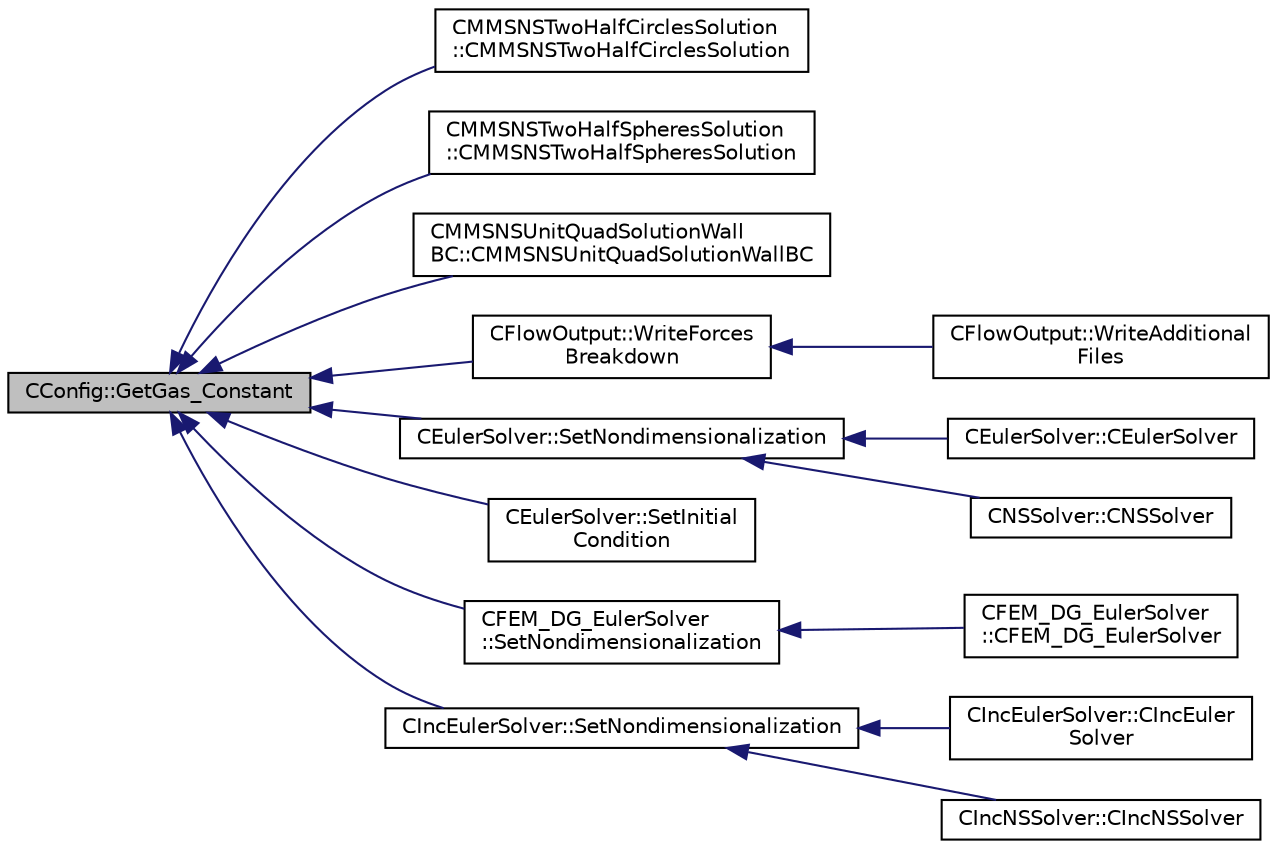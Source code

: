digraph "CConfig::GetGas_Constant"
{
  edge [fontname="Helvetica",fontsize="10",labelfontname="Helvetica",labelfontsize="10"];
  node [fontname="Helvetica",fontsize="10",shape=record];
  rankdir="LR";
  Node3511 [label="CConfig::GetGas_Constant",height=0.2,width=0.4,color="black", fillcolor="grey75", style="filled", fontcolor="black"];
  Node3511 -> Node3512 [dir="back",color="midnightblue",fontsize="10",style="solid",fontname="Helvetica"];
  Node3512 [label="CMMSNSTwoHalfCirclesSolution\l::CMMSNSTwoHalfCirclesSolution",height=0.2,width=0.4,color="black", fillcolor="white", style="filled",URL="$class_c_m_m_s_n_s_two_half_circles_solution.html#afb31f8a5302b2a376a1781805fefb3f1"];
  Node3511 -> Node3513 [dir="back",color="midnightblue",fontsize="10",style="solid",fontname="Helvetica"];
  Node3513 [label="CMMSNSTwoHalfSpheresSolution\l::CMMSNSTwoHalfSpheresSolution",height=0.2,width=0.4,color="black", fillcolor="white", style="filled",URL="$class_c_m_m_s_n_s_two_half_spheres_solution.html#a8a5a9229428c02216ec39243e5738c2c"];
  Node3511 -> Node3514 [dir="back",color="midnightblue",fontsize="10",style="solid",fontname="Helvetica"];
  Node3514 [label="CMMSNSUnitQuadSolutionWall\lBC::CMMSNSUnitQuadSolutionWallBC",height=0.2,width=0.4,color="black", fillcolor="white", style="filled",URL="$class_c_m_m_s_n_s_unit_quad_solution_wall_b_c.html#a8a073b252ded24ccdb874d41b6e1660a"];
  Node3511 -> Node3515 [dir="back",color="midnightblue",fontsize="10",style="solid",fontname="Helvetica"];
  Node3515 [label="CFlowOutput::WriteForces\lBreakdown",height=0.2,width=0.4,color="black", fillcolor="white", style="filled",URL="$class_c_flow_output.html#afacedef2006aa6fcf8c9a312b5f4430c",tooltip="Write the forces breakdown file. "];
  Node3515 -> Node3516 [dir="back",color="midnightblue",fontsize="10",style="solid",fontname="Helvetica"];
  Node3516 [label="CFlowOutput::WriteAdditional\lFiles",height=0.2,width=0.4,color="black", fillcolor="white", style="filled",URL="$class_c_flow_output.html#aaac3fb7b2575967b157c306065ab1ea8",tooltip="Write any additional files defined for the current solver. "];
  Node3511 -> Node3517 [dir="back",color="midnightblue",fontsize="10",style="solid",fontname="Helvetica"];
  Node3517 [label="CEulerSolver::SetNondimensionalization",height=0.2,width=0.4,color="black", fillcolor="white", style="filled",URL="$class_c_euler_solver.html#a1c633d6e77fefb2e76308e2ba0af0c2c",tooltip="Set the solver nondimensionalization. "];
  Node3517 -> Node3518 [dir="back",color="midnightblue",fontsize="10",style="solid",fontname="Helvetica"];
  Node3518 [label="CEulerSolver::CEulerSolver",height=0.2,width=0.4,color="black", fillcolor="white", style="filled",URL="$class_c_euler_solver.html#ae1e74218b4e943111b100d7ddcbd4db9"];
  Node3517 -> Node3519 [dir="back",color="midnightblue",fontsize="10",style="solid",fontname="Helvetica"];
  Node3519 [label="CNSSolver::CNSSolver",height=0.2,width=0.4,color="black", fillcolor="white", style="filled",URL="$class_c_n_s_solver.html#a2a8ad49c42b4546696e631cf44b7788b"];
  Node3511 -> Node3520 [dir="back",color="midnightblue",fontsize="10",style="solid",fontname="Helvetica"];
  Node3520 [label="CEulerSolver::SetInitial\lCondition",height=0.2,width=0.4,color="black", fillcolor="white", style="filled",URL="$class_c_euler_solver.html#acd432e102632a115b8a1821f58b21340",tooltip="Set the initial condition for the Euler Equations. "];
  Node3511 -> Node3521 [dir="back",color="midnightblue",fontsize="10",style="solid",fontname="Helvetica"];
  Node3521 [label="CFEM_DG_EulerSolver\l::SetNondimensionalization",height=0.2,width=0.4,color="black", fillcolor="white", style="filled",URL="$class_c_f_e_m___d_g___euler_solver.html#a31316dc2fe564329d9bb372961b10a3a",tooltip="Set the fluid solver nondimensionalization. "];
  Node3521 -> Node3522 [dir="back",color="midnightblue",fontsize="10",style="solid",fontname="Helvetica"];
  Node3522 [label="CFEM_DG_EulerSolver\l::CFEM_DG_EulerSolver",height=0.2,width=0.4,color="black", fillcolor="white", style="filled",URL="$class_c_f_e_m___d_g___euler_solver.html#a70d30ef9e7cd7620d54ec73f4b1ed28c"];
  Node3511 -> Node3523 [dir="back",color="midnightblue",fontsize="10",style="solid",fontname="Helvetica"];
  Node3523 [label="CIncEulerSolver::SetNondimensionalization",height=0.2,width=0.4,color="black", fillcolor="white", style="filled",URL="$class_c_inc_euler_solver.html#a2cffaa24417cb3803d36d38b3874d6d0",tooltip="Set the solver nondimensionalization. "];
  Node3523 -> Node3524 [dir="back",color="midnightblue",fontsize="10",style="solid",fontname="Helvetica"];
  Node3524 [label="CIncEulerSolver::CIncEuler\lSolver",height=0.2,width=0.4,color="black", fillcolor="white", style="filled",URL="$class_c_inc_euler_solver.html#a91f644b8f9a00215bac5bcd31dfc06d8"];
  Node3523 -> Node3525 [dir="back",color="midnightblue",fontsize="10",style="solid",fontname="Helvetica"];
  Node3525 [label="CIncNSSolver::CIncNSSolver",height=0.2,width=0.4,color="black", fillcolor="white", style="filled",URL="$class_c_inc_n_s_solver.html#a82152ac7e91fb1c5c073d98a1f08e2aa"];
}
